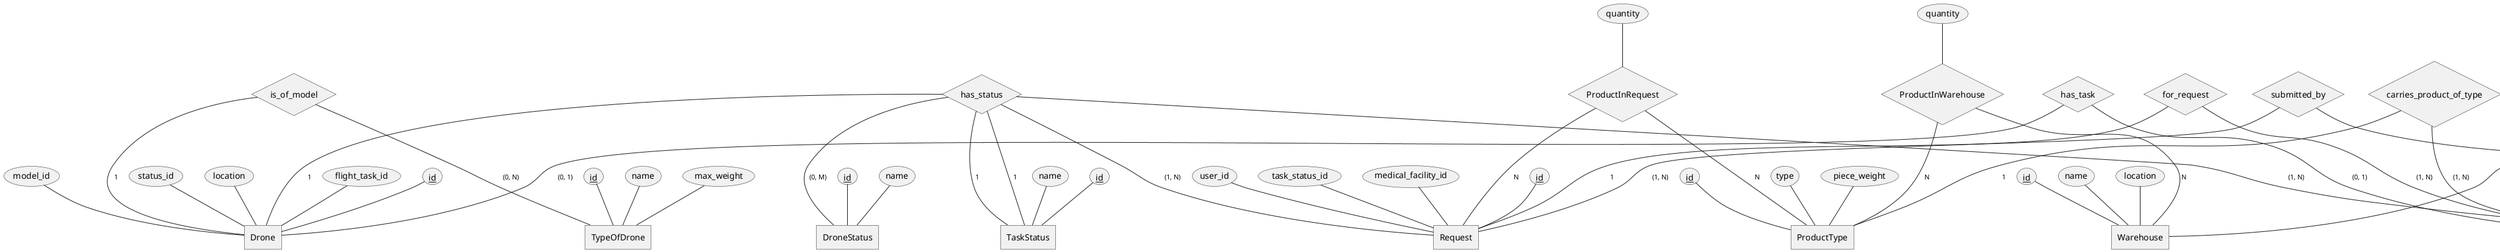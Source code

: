 @startchen
  entity Drone {
    id <<key>>
    model_id
    status_id
    location
    flight_task_id
  }
  entity TypeOfDrone {
    id <<key>>
    name
    max_weight
  }
  entity DroneStatus {
    id <<key>>
    name
  }

  entity ProductType {
    id <<key>>
    type
    piece_weight
  }
  entity Warehouse {
    id <<key>>
    name
    location
  }

  entity TaskStatus {
    id <<key>>
    name
  }
  entity Request {
    id <<key>>
    user_id
    task_status_id
    medical_facility_id
  }
  entity FlightTask {
    id <<key>>
    request_id
    task_status_id
    product_type_id
    warehouse_id
    medical_facility_id
    quantity
  }
  entity RoutePoint {
    point_number <<key>>
    flight_task_id <<key>>
    location
  }

  entity MedicalFacility {
    id <<key>>
    name
    responsible_user_id
    location
  }

  entity User {
    id <<key>>
    name
    role
    login
    password_hash
  }

  entity NoFlightZone {
    id <<key>>
    radius
    center
  }

  relationship ProductInWarehouse {
    quantity
  }
  ProductInWarehouse -N- ProductType
  ProductInWarehouse -N- Warehouse

  relationship ProductInRequest {
    quantity
  }
  ProductInRequest -N- ProductType
  ProductInRequest -N- Request

  relationship is_of_model {
  }
    is_of_model -1- Drone
    is_of_model -(0, N)- TypeOfDrone

  relationship has_status {
  }
    has_status -1- Drone
    has_status -(0, M)- DroneStatus

  relationship has_task {
  }
    has_task -(0, 1)- Drone
    has_task -(0, 1)- FlightTask

  relationship submitted_by {
  }
    submitted_by -(1, N)- Request
    submitted_by -1- User

  relationship has_status {
  }
    has_status -(1, N)- Request
    has_status -1- TaskStatus


  relationship for_request {
  }
    for_request -(1, N)- FlightTask
    for_request -1- Request

  relationship has_status {
  }
    has_status -(1, N)- FlightTask
    has_status -1- TaskStatus

  relationship carries_product_of_type {
  }
    carries_product_of_type -(1, N)- FlightTask
    carries_product_of_type -1- ProductType

  relationship from_warehouse {
  }
    from_warehouse -(0, N)- FlightTask
    from_warehouse -1- Warehouse

  relationship to_facility {
  }
    to_facility -(0, N)- FlightTask
    to_facility -1- MedicalFacility

  relationship has_route_of_points {
  }
    has_route_of_points -(1, N)- RoutePoint
    has_route_of_points -1- FlightTask

  relationship has_responsible_person {
  }
    has_responsible_person -(0, 1)- MedicalFacility
    has_responsible_person -1- User

@endchen

@endchen